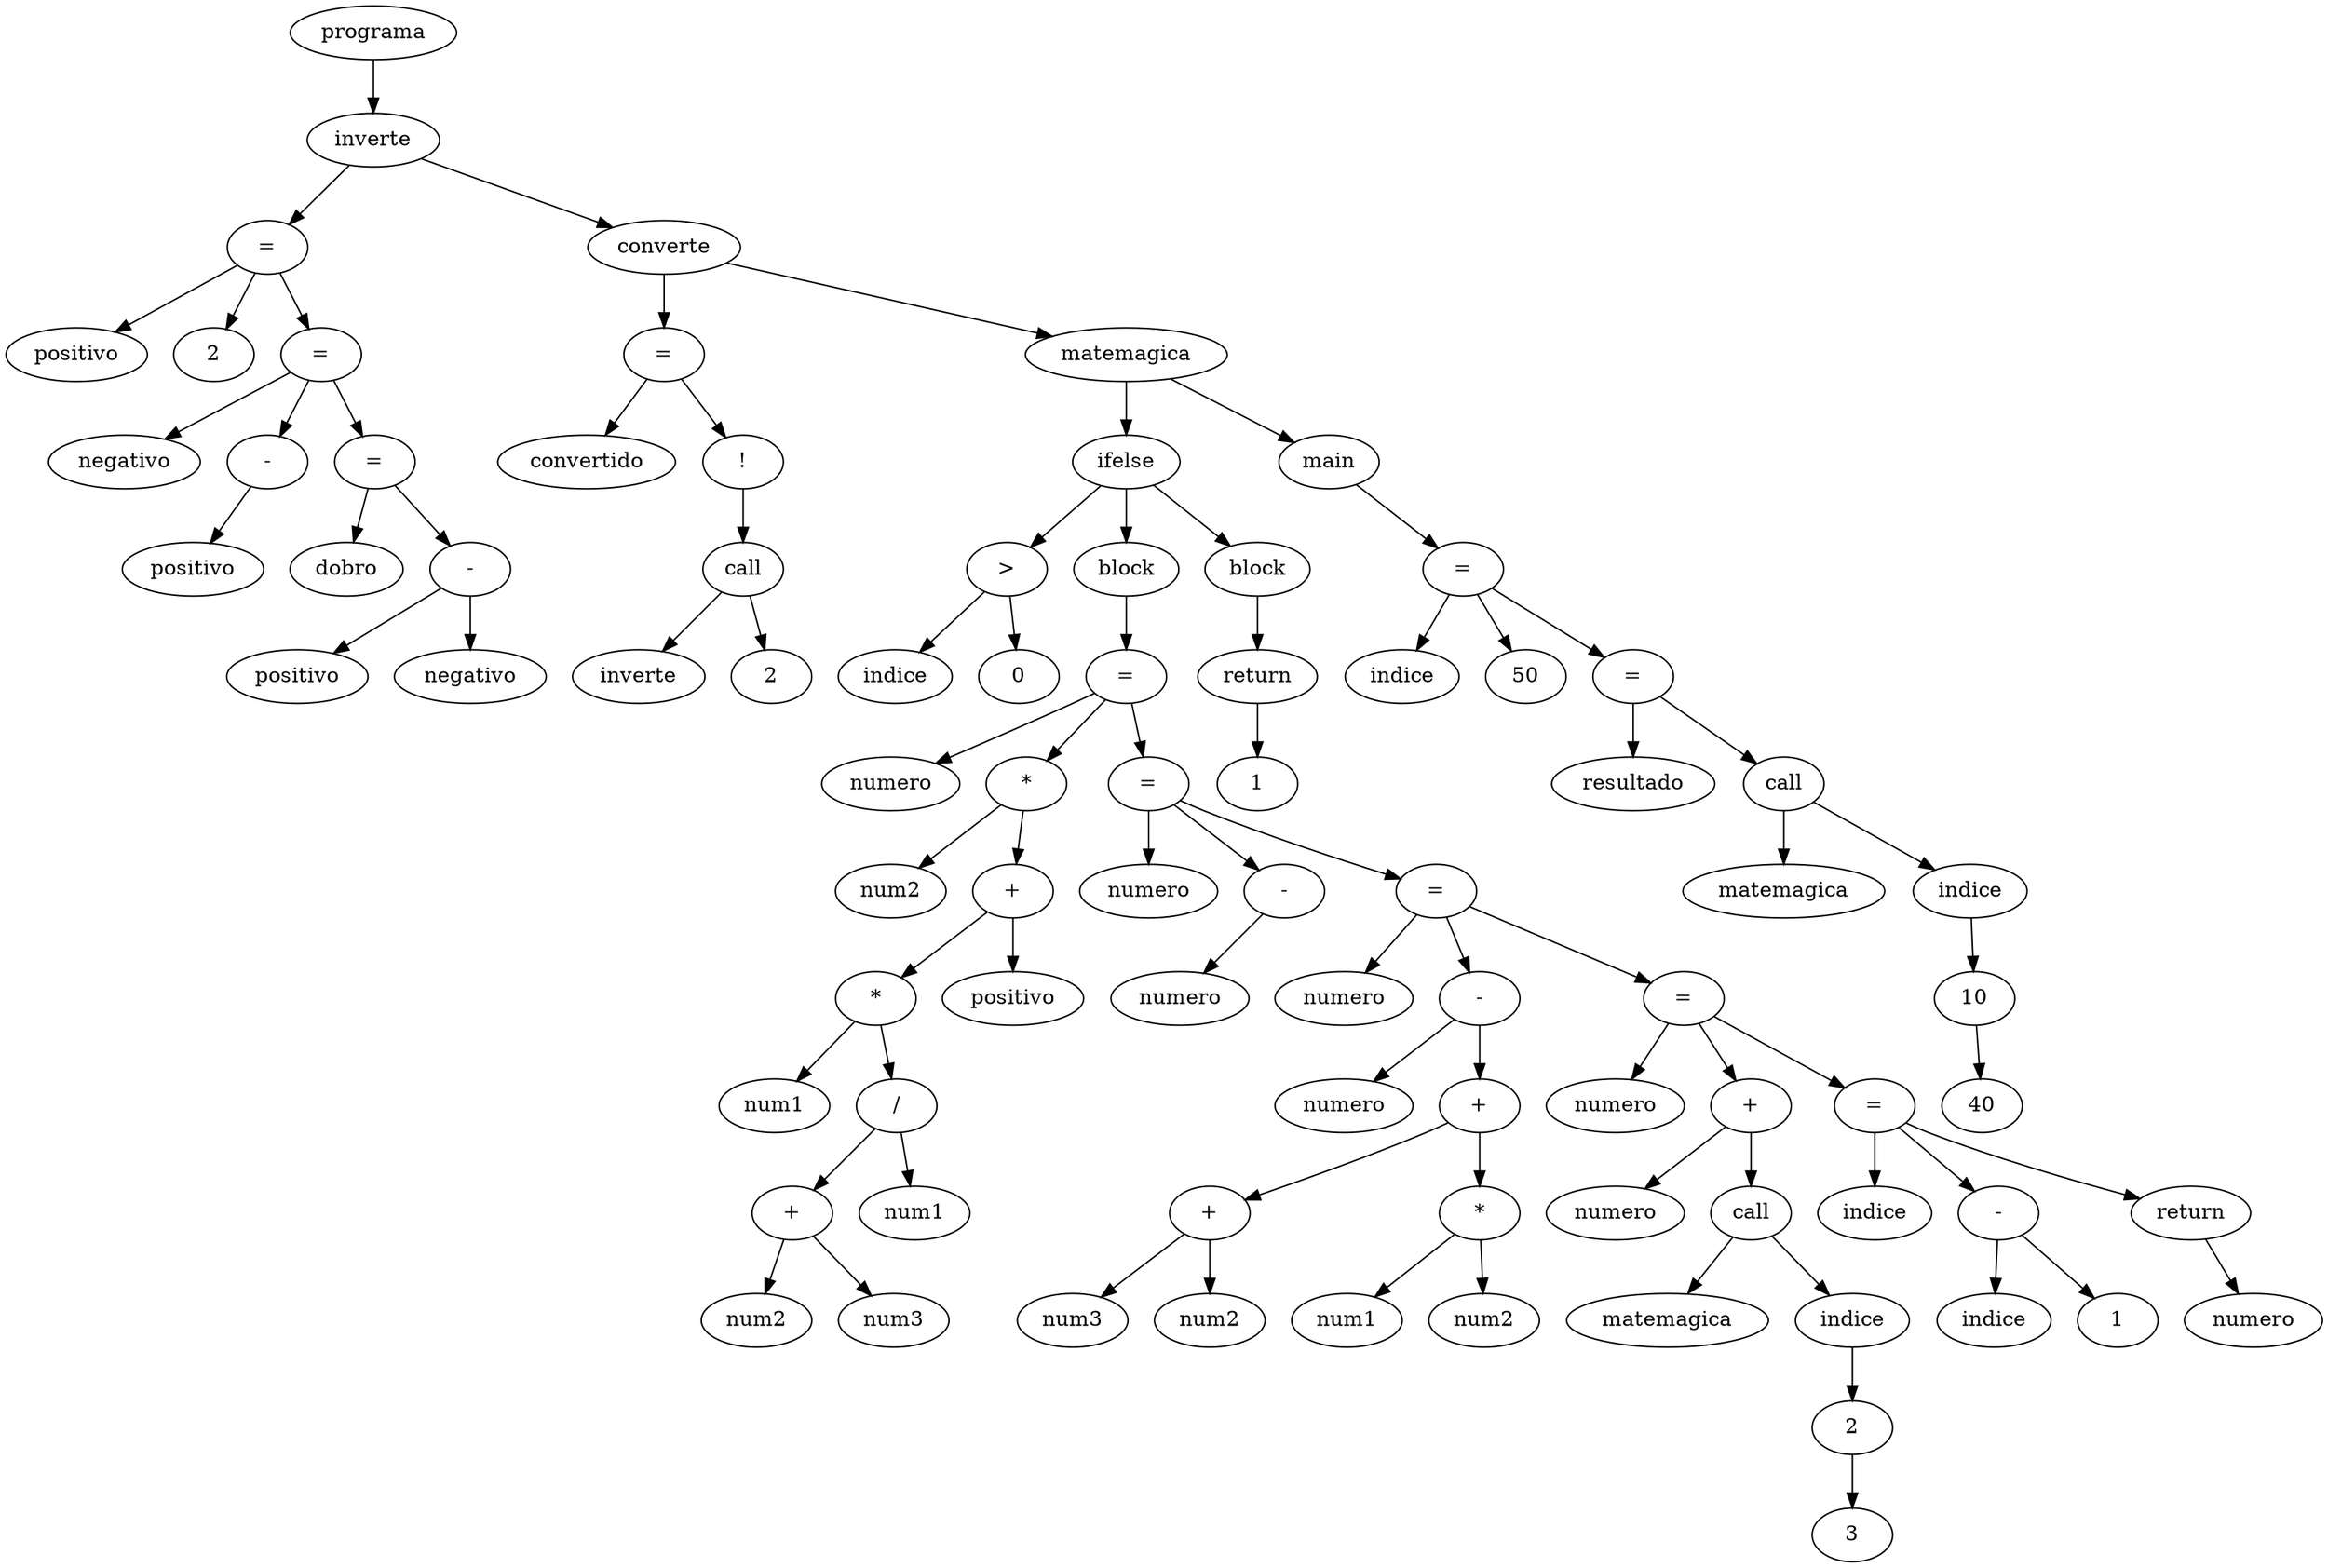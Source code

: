 digraph G {
node_0x813590 [label="programa"]
node_0x811af0 [label="inverte"]
node_0x811870 [label="="]
node_0x811090 [label="positivo"]
node_0x811870 -> node_0x811090
node_0x811780 [label="2"]
node_0x811870 -> node_0x811780
node_0x811970 [label="="]
node_0x8118c0 [label="negativo"]
node_0x811970 -> node_0x8118c0
node_0x811920 [label="-"]
node_0x8118f0 [label="positivo"]
node_0x811920 -> node_0x8118f0
node_0x811970 -> node_0x811920
node_0x811aa0 [label="="]
node_0x8119c0 [label="dobro"]
node_0x811aa0 -> node_0x8119c0
node_0x811a50 [label="-"]
node_0x8119f0 [label="positivo"]
node_0x811a50 -> node_0x8119f0
node_0x811a20 [label="negativo"]
node_0x811a50 -> node_0x811a20
node_0x811aa0 -> node_0x811a50
node_0x811970 -> node_0x811aa0
node_0x811870 -> node_0x811970
node_0x811af0 -> node_0x811870
node_0x811e00 [label="converte"]
node_0x811db0 [label="="]
node_0x811b40 [label="convertido"]
node_0x811db0 -> node_0x811b40
node_0x811d60 [label="!"]
node_0x811d10 [label="call"]
node_0x811cb0 [label="inverte"]
node_0x811d10 -> node_0x811cb0
node_0x811ce0 [label="2"]
node_0x811d10 -> node_0x811ce0
node_0x811d60 -> node_0x811d10
node_0x811db0 -> node_0x811d60
node_0x811e00 -> node_0x811db0
node_0x812fd0 [label="matemagica"]
node_0x812f80 [label="ifelse"]
node_0x8121f0 [label=">"]
node_0x811e50 [label="indice"]
node_0x8121f0 -> node_0x811e50
node_0x812100 [label="0"]
node_0x8121f0 -> node_0x812100
node_0x812f80 -> node_0x8121f0
node_0x812e60 [label="block"]
node_0x812520 [label="="]
node_0x812240 [label="numero"]
node_0x812520 -> node_0x812240
node_0x8124d0 [label="*"]
node_0x812270 [label="num2"]
node_0x8124d0 -> node_0x812270
node_0x812480 [label="+"]
node_0x812400 [label="*"]
node_0x8122a0 [label="num1"]
node_0x812400 -> node_0x8122a0
node_0x8123b0 [label="/"]
node_0x812330 [label="+"]
node_0x8122d0 [label="num2"]
node_0x812330 -> node_0x8122d0
node_0x812300 [label="num3"]
node_0x812330 -> node_0x812300
node_0x8123b0 -> node_0x812330
node_0x812380 [label="num1"]
node_0x8123b0 -> node_0x812380
node_0x812400 -> node_0x8123b0
node_0x812480 -> node_0x812400
node_0x812450 [label="positivo"]
node_0x812480 -> node_0x812450
node_0x8124d0 -> node_0x812480
node_0x812520 -> node_0x8124d0
node_0x812620 [label="="]
node_0x812570 [label="numero"]
node_0x812620 -> node_0x812570
node_0x8125d0 [label="-"]
node_0x8125a0 [label="numero"]
node_0x8125d0 -> node_0x8125a0
node_0x812620 -> node_0x8125d0
node_0x8128d0 [label="="]
node_0x812670 [label="numero"]
node_0x8128d0 -> node_0x812670
node_0x812880 [label="-"]
node_0x8126a0 [label="numero"]
node_0x812880 -> node_0x8126a0
node_0x812830 [label="+"]
node_0x812730 [label="+"]
node_0x8126d0 [label="num3"]
node_0x812730 -> node_0x8126d0
node_0x812700 [label="num2"]
node_0x812730 -> node_0x812700
node_0x812830 -> node_0x812730
node_0x8127e0 [label="*"]
node_0x812780 [label="num1"]
node_0x8127e0 -> node_0x812780
node_0x8127b0 [label="num2"]
node_0x8127e0 -> node_0x8127b0
node_0x812830 -> node_0x8127e0
node_0x812880 -> node_0x812830
node_0x8128d0 -> node_0x812880
node_0x812ba0 [label="="]
node_0x812920 [label="numero"]
node_0x812ba0 -> node_0x812920
node_0x812b50 [label="+"]
node_0x812950 [label="numero"]
node_0x812b50 -> node_0x812950
node_0x812b00 [label="call"]
node_0x812980 [label="matemagica"]
node_0x812b00 -> node_0x812980
node_0x8129b0 [label="indice"]
node_0x8129e0 [label="2"]
node_0x812a10 [label="3"]
node_0x8129e0 -> node_0x812a10
node_0x8129b0 -> node_0x8129e0
node_0x812b00 -> node_0x8129b0
node_0x812b50 -> node_0x812b00
node_0x812ba0 -> node_0x812b50
node_0x812d90 [label="="]
node_0x812bf0 [label="indice"]
node_0x812d90 -> node_0x812bf0
node_0x812d40 [label="-"]
node_0x812c20 [label="indice"]
node_0x812d40 -> node_0x812c20
node_0x812c50 [label="1"]
node_0x812d40 -> node_0x812c50
node_0x812d90 -> node_0x812d40
node_0x812e10 [label="return"]
node_0x812de0 [label="numero"]
node_0x812e10 -> node_0x812de0
node_0x812d90 -> node_0x812e10
node_0x812ba0 -> node_0x812d90
node_0x8128d0 -> node_0x812ba0
node_0x812620 -> node_0x8128d0
node_0x812520 -> node_0x812620
node_0x812e60 -> node_0x812520
node_0x812f80 -> node_0x812e60
node_0x812f30 [label="block"]
node_0x812ee0 [label="return"]
node_0x812eb0 [label="1"]
node_0x812ee0 -> node_0x812eb0
node_0x812f30 -> node_0x812ee0
node_0x812f80 -> node_0x812f30
node_0x812fd0 -> node_0x812f80
node_0x813540 [label="main"]
node_0x8131e0 [label="="]
node_0x813020 [label="indice"]
node_0x8131e0 -> node_0x813020
node_0x8130f0 [label="50"]
node_0x8131e0 -> node_0x8130f0
node_0x8134f0 [label="="]
node_0x813230 [label="resultado"]
node_0x8134f0 -> node_0x813230
node_0x8134a0 [label="call"]
node_0x813260 [label="matemagica"]
node_0x8134a0 -> node_0x813260
node_0x813290 [label="indice"]
node_0x8132c0 [label="10"]
node_0x8133b0 [label="40"]
node_0x8132c0 -> node_0x8133b0
node_0x813290 -> node_0x8132c0
node_0x8134a0 -> node_0x813290
node_0x8134f0 -> node_0x8134a0
node_0x8131e0 -> node_0x8134f0
node_0x813540 -> node_0x8131e0
node_0x812fd0 -> node_0x813540
node_0x811e00 -> node_0x812fd0
node_0x811af0 -> node_0x811e00
node_0x813590 -> node_0x811af0
}
